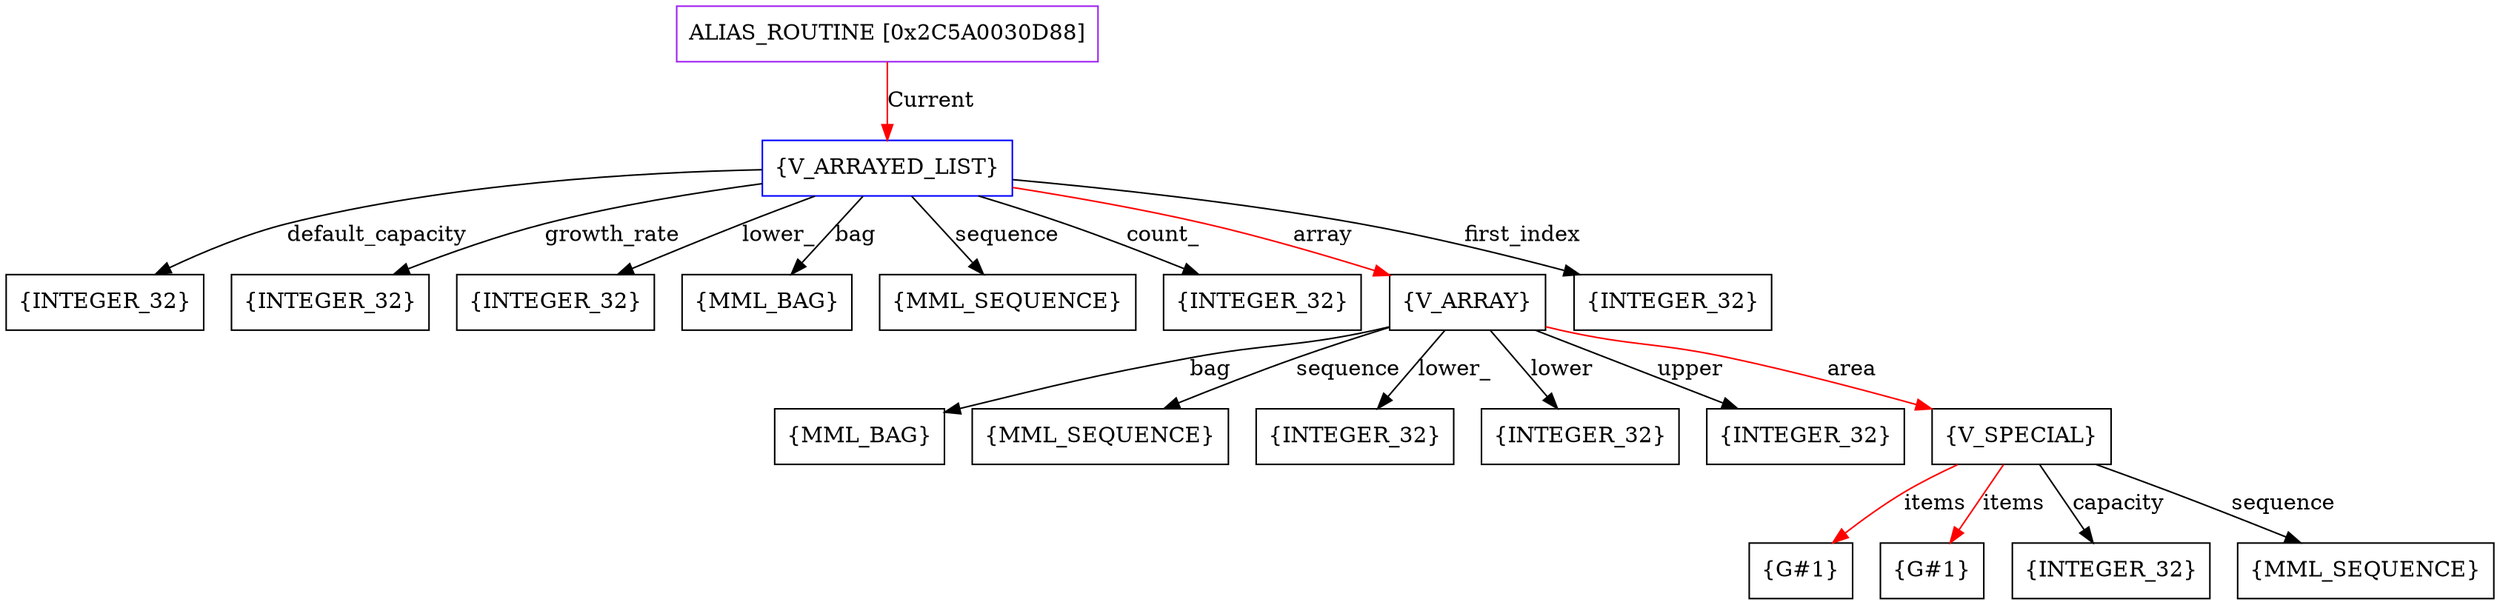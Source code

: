 digraph g {
	node [shape=box]
	b1[color=purple label=<ALIAS_ROUTINE [0x2C5A0030D88]>]
	b2[color=blue label=<{V_ARRAYED_LIST}>]
	b3[label=<{INTEGER_32}>]
	b4[label=<{INTEGER_32}>]
	b5[label=<{INTEGER_32}>]
	b6[label=<{MML_BAG}>]
	b7[label=<{MML_SEQUENCE}>]
	b8[label=<{INTEGER_32}>]
	b9[label=<{V_ARRAY}>]
	b10[label=<{MML_BAG}>]
	b11[label=<{MML_SEQUENCE}>]
	b12[label=<{INTEGER_32}>]
	b13[label=<{INTEGER_32}>]
	b14[label=<{INTEGER_32}>]
	b15[label=<{V_SPECIAL}>]
	b16[label=<{G#1}>]
	b17[label=<{G#1}>]
	b18[label=<{INTEGER_32}>]
	b19[label=<{MML_SEQUENCE}>]
	b20[label=<{INTEGER_32}>]
	b1->b2[color=red label=<Current>]
	b2->b3[label=<default_capacity>]
	b2->b4[label=<growth_rate>]
	b2->b5[label=<lower_>]
	b2->b6[label=<bag>]
	b2->b7[label=<sequence>]
	b2->b8[label=<count_>]
	b2->b9[color=red label=<array>]
	b9->b10[label=<bag>]
	b9->b11[label=<sequence>]
	b9->b12[label=<lower_>]
	b9->b13[label=<lower>]
	b9->b14[label=<upper>]
	b9->b15[color=red label=<area>]
	b15->b16[color=red label=<items>]
	b15->b17[color=red label=<items>]
	b15->b18[label=<capacity>]
	b15->b19[label=<sequence>]
	b2->b20[label=<first_index>]
}
